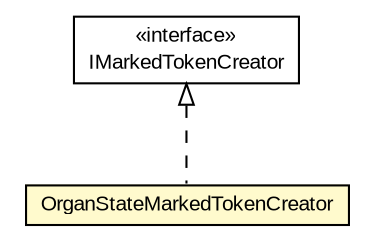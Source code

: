 #!/usr/local/bin/dot
#
# Class diagram 
# Generated by UMLGraph version R5_6-24-gf6e263 (http://www.umlgraph.org/)
#

digraph G {
	edge [fontname="arial",fontsize=10,labelfontname="arial",labelfontsize=10];
	node [fontname="arial",fontsize=10,shape=plaintext];
	nodesep=0.25;
	ranksep=0.5;
	// edu.arizona.biosemantics.semanticmarkup.ling.mark.IMarkedTokenCreator
	c109377 [label=<<table title="edu.arizona.biosemantics.semanticmarkup.ling.mark.IMarkedTokenCreator" border="0" cellborder="1" cellspacing="0" cellpadding="2" port="p" href="../IMarkedTokenCreator.html">
		<tr><td><table border="0" cellspacing="0" cellpadding="1">
<tr><td align="center" balign="center"> &#171;interface&#187; </td></tr>
<tr><td align="center" balign="center"> IMarkedTokenCreator </td></tr>
		</table></td></tr>
		</table>>, URL="../IMarkedTokenCreator.html", fontname="arial", fontcolor="black", fontsize=10.0];
	// edu.arizona.biosemantics.semanticmarkup.ling.mark.lib.OrganStateMarkedTokenCreator
	c109378 [label=<<table title="edu.arizona.biosemantics.semanticmarkup.ling.mark.lib.OrganStateMarkedTokenCreator" border="0" cellborder="1" cellspacing="0" cellpadding="2" port="p" bgcolor="lemonChiffon" href="./OrganStateMarkedTokenCreator.html">
		<tr><td><table border="0" cellspacing="0" cellpadding="1">
<tr><td align="center" balign="center"> OrganStateMarkedTokenCreator </td></tr>
		</table></td></tr>
		</table>>, URL="./OrganStateMarkedTokenCreator.html", fontname="arial", fontcolor="black", fontsize=10.0];
	//edu.arizona.biosemantics.semanticmarkup.ling.mark.lib.OrganStateMarkedTokenCreator implements edu.arizona.biosemantics.semanticmarkup.ling.mark.IMarkedTokenCreator
	c109377:p -> c109378:p [dir=back,arrowtail=empty,style=dashed];
}

